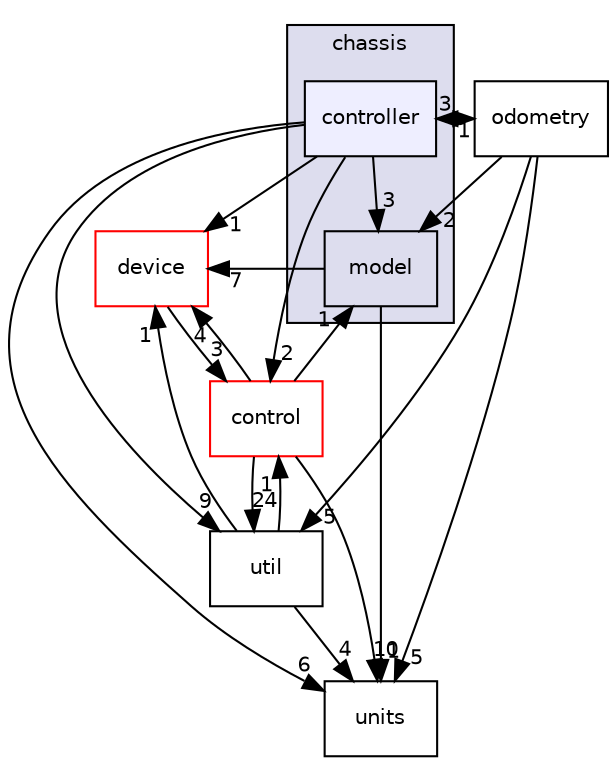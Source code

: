 digraph "include/okapi/api/chassis/controller" {
  compound=true
  node [ fontsize="10", fontname="Helvetica"];
  edge [ labelfontsize="10", labelfontname="Helvetica"];
  subgraph clusterdir_4202d117f5e57a9e678d731f6dbe9d69 {
    graph [ bgcolor="#ddddee", pencolor="black", label="chassis" fontname="Helvetica", fontsize="10", URL="dir_4202d117f5e57a9e678d731f6dbe9d69.html"]
  dir_74f8e2f2711d1b4942288037bd723b6f [shape=box label="model" URL="dir_74f8e2f2711d1b4942288037bd723b6f.html"];
  dir_bebd5f8506b7b1f14435fa808694a17e [shape=box, label="controller", style="filled", fillcolor="#eeeeff", pencolor="black", URL="dir_bebd5f8506b7b1f14435fa808694a17e.html"];
  }
  dir_01997f625f96480294339ddf79b14f04 [shape=box label="util" URL="dir_01997f625f96480294339ddf79b14f04.html"];
  dir_168cb15b1518231d3e9529c538899201 [shape=box label="device" fillcolor="white" style="filled" color="red" URL="dir_168cb15b1518231d3e9529c538899201.html"];
  dir_cb47ab2f44796af7bf3074b9be60239d [shape=box label="odometry" URL="dir_cb47ab2f44796af7bf3074b9be60239d.html"];
  dir_e84fea72a7bc70ffe5d343194ba5b48e [shape=box label="units" URL="dir_e84fea72a7bc70ffe5d343194ba5b48e.html"];
  dir_ee8fabeddabdeff2f9d7f82f9bc73f75 [shape=box label="control" fillcolor="white" style="filled" color="red" URL="dir_ee8fabeddabdeff2f9d7f82f9bc73f75.html"];
  dir_cb47ab2f44796af7bf3074b9be60239d->dir_01997f625f96480294339ddf79b14f04 [headlabel="5", labeldistance=1.5 headhref="dir_000024_000026.html"];
  dir_cb47ab2f44796af7bf3074b9be60239d->dir_74f8e2f2711d1b4942288037bd723b6f [headlabel="2", labeldistance=1.5 headhref="dir_000024_000014.html"];
  dir_cb47ab2f44796af7bf3074b9be60239d->dir_bebd5f8506b7b1f14435fa808694a17e [headlabel="1", labeldistance=1.5 headhref="dir_000024_000013.html"];
  dir_cb47ab2f44796af7bf3074b9be60239d->dir_e84fea72a7bc70ffe5d343194ba5b48e [headlabel="5", labeldistance=1.5 headhref="dir_000024_000025.html"];
  dir_bebd5f8506b7b1f14435fa808694a17e->dir_01997f625f96480294339ddf79b14f04 [headlabel="9", labeldistance=1.5 headhref="dir_000013_000026.html"];
  dir_bebd5f8506b7b1f14435fa808694a17e->dir_168cb15b1518231d3e9529c538899201 [headlabel="1", labeldistance=1.5 headhref="dir_000013_000019.html"];
  dir_bebd5f8506b7b1f14435fa808694a17e->dir_74f8e2f2711d1b4942288037bd723b6f [headlabel="3", labeldistance=1.5 headhref="dir_000013_000014.html"];
  dir_bebd5f8506b7b1f14435fa808694a17e->dir_cb47ab2f44796af7bf3074b9be60239d [headlabel="3", labeldistance=1.5 headhref="dir_000013_000024.html"];
  dir_bebd5f8506b7b1f14435fa808694a17e->dir_e84fea72a7bc70ffe5d343194ba5b48e [headlabel="6", labeldistance=1.5 headhref="dir_000013_000025.html"];
  dir_bebd5f8506b7b1f14435fa808694a17e->dir_ee8fabeddabdeff2f9d7f82f9bc73f75 [headlabel="2", labeldistance=1.5 headhref="dir_000013_000015.html"];
  dir_ee8fabeddabdeff2f9d7f82f9bc73f75->dir_01997f625f96480294339ddf79b14f04 [headlabel="24", labeldistance=1.5 headhref="dir_000015_000026.html"];
  dir_ee8fabeddabdeff2f9d7f82f9bc73f75->dir_168cb15b1518231d3e9529c538899201 [headlabel="4", labeldistance=1.5 headhref="dir_000015_000019.html"];
  dir_ee8fabeddabdeff2f9d7f82f9bc73f75->dir_74f8e2f2711d1b4942288037bd723b6f [headlabel="1", labeldistance=1.5 headhref="dir_000015_000014.html"];
  dir_ee8fabeddabdeff2f9d7f82f9bc73f75->dir_e84fea72a7bc70ffe5d343194ba5b48e [headlabel="10", labeldistance=1.5 headhref="dir_000015_000025.html"];
  dir_01997f625f96480294339ddf79b14f04->dir_168cb15b1518231d3e9529c538899201 [headlabel="1", labeldistance=1.5 headhref="dir_000026_000019.html"];
  dir_01997f625f96480294339ddf79b14f04->dir_e84fea72a7bc70ffe5d343194ba5b48e [headlabel="4", labeldistance=1.5 headhref="dir_000026_000025.html"];
  dir_01997f625f96480294339ddf79b14f04->dir_ee8fabeddabdeff2f9d7f82f9bc73f75 [headlabel="1", labeldistance=1.5 headhref="dir_000026_000015.html"];
  dir_74f8e2f2711d1b4942288037bd723b6f->dir_168cb15b1518231d3e9529c538899201 [headlabel="7", labeldistance=1.5 headhref="dir_000014_000019.html"];
  dir_74f8e2f2711d1b4942288037bd723b6f->dir_e84fea72a7bc70ffe5d343194ba5b48e [headlabel="1", labeldistance=1.5 headhref="dir_000014_000025.html"];
  dir_168cb15b1518231d3e9529c538899201->dir_ee8fabeddabdeff2f9d7f82f9bc73f75 [headlabel="3", labeldistance=1.5 headhref="dir_000019_000015.html"];
}
